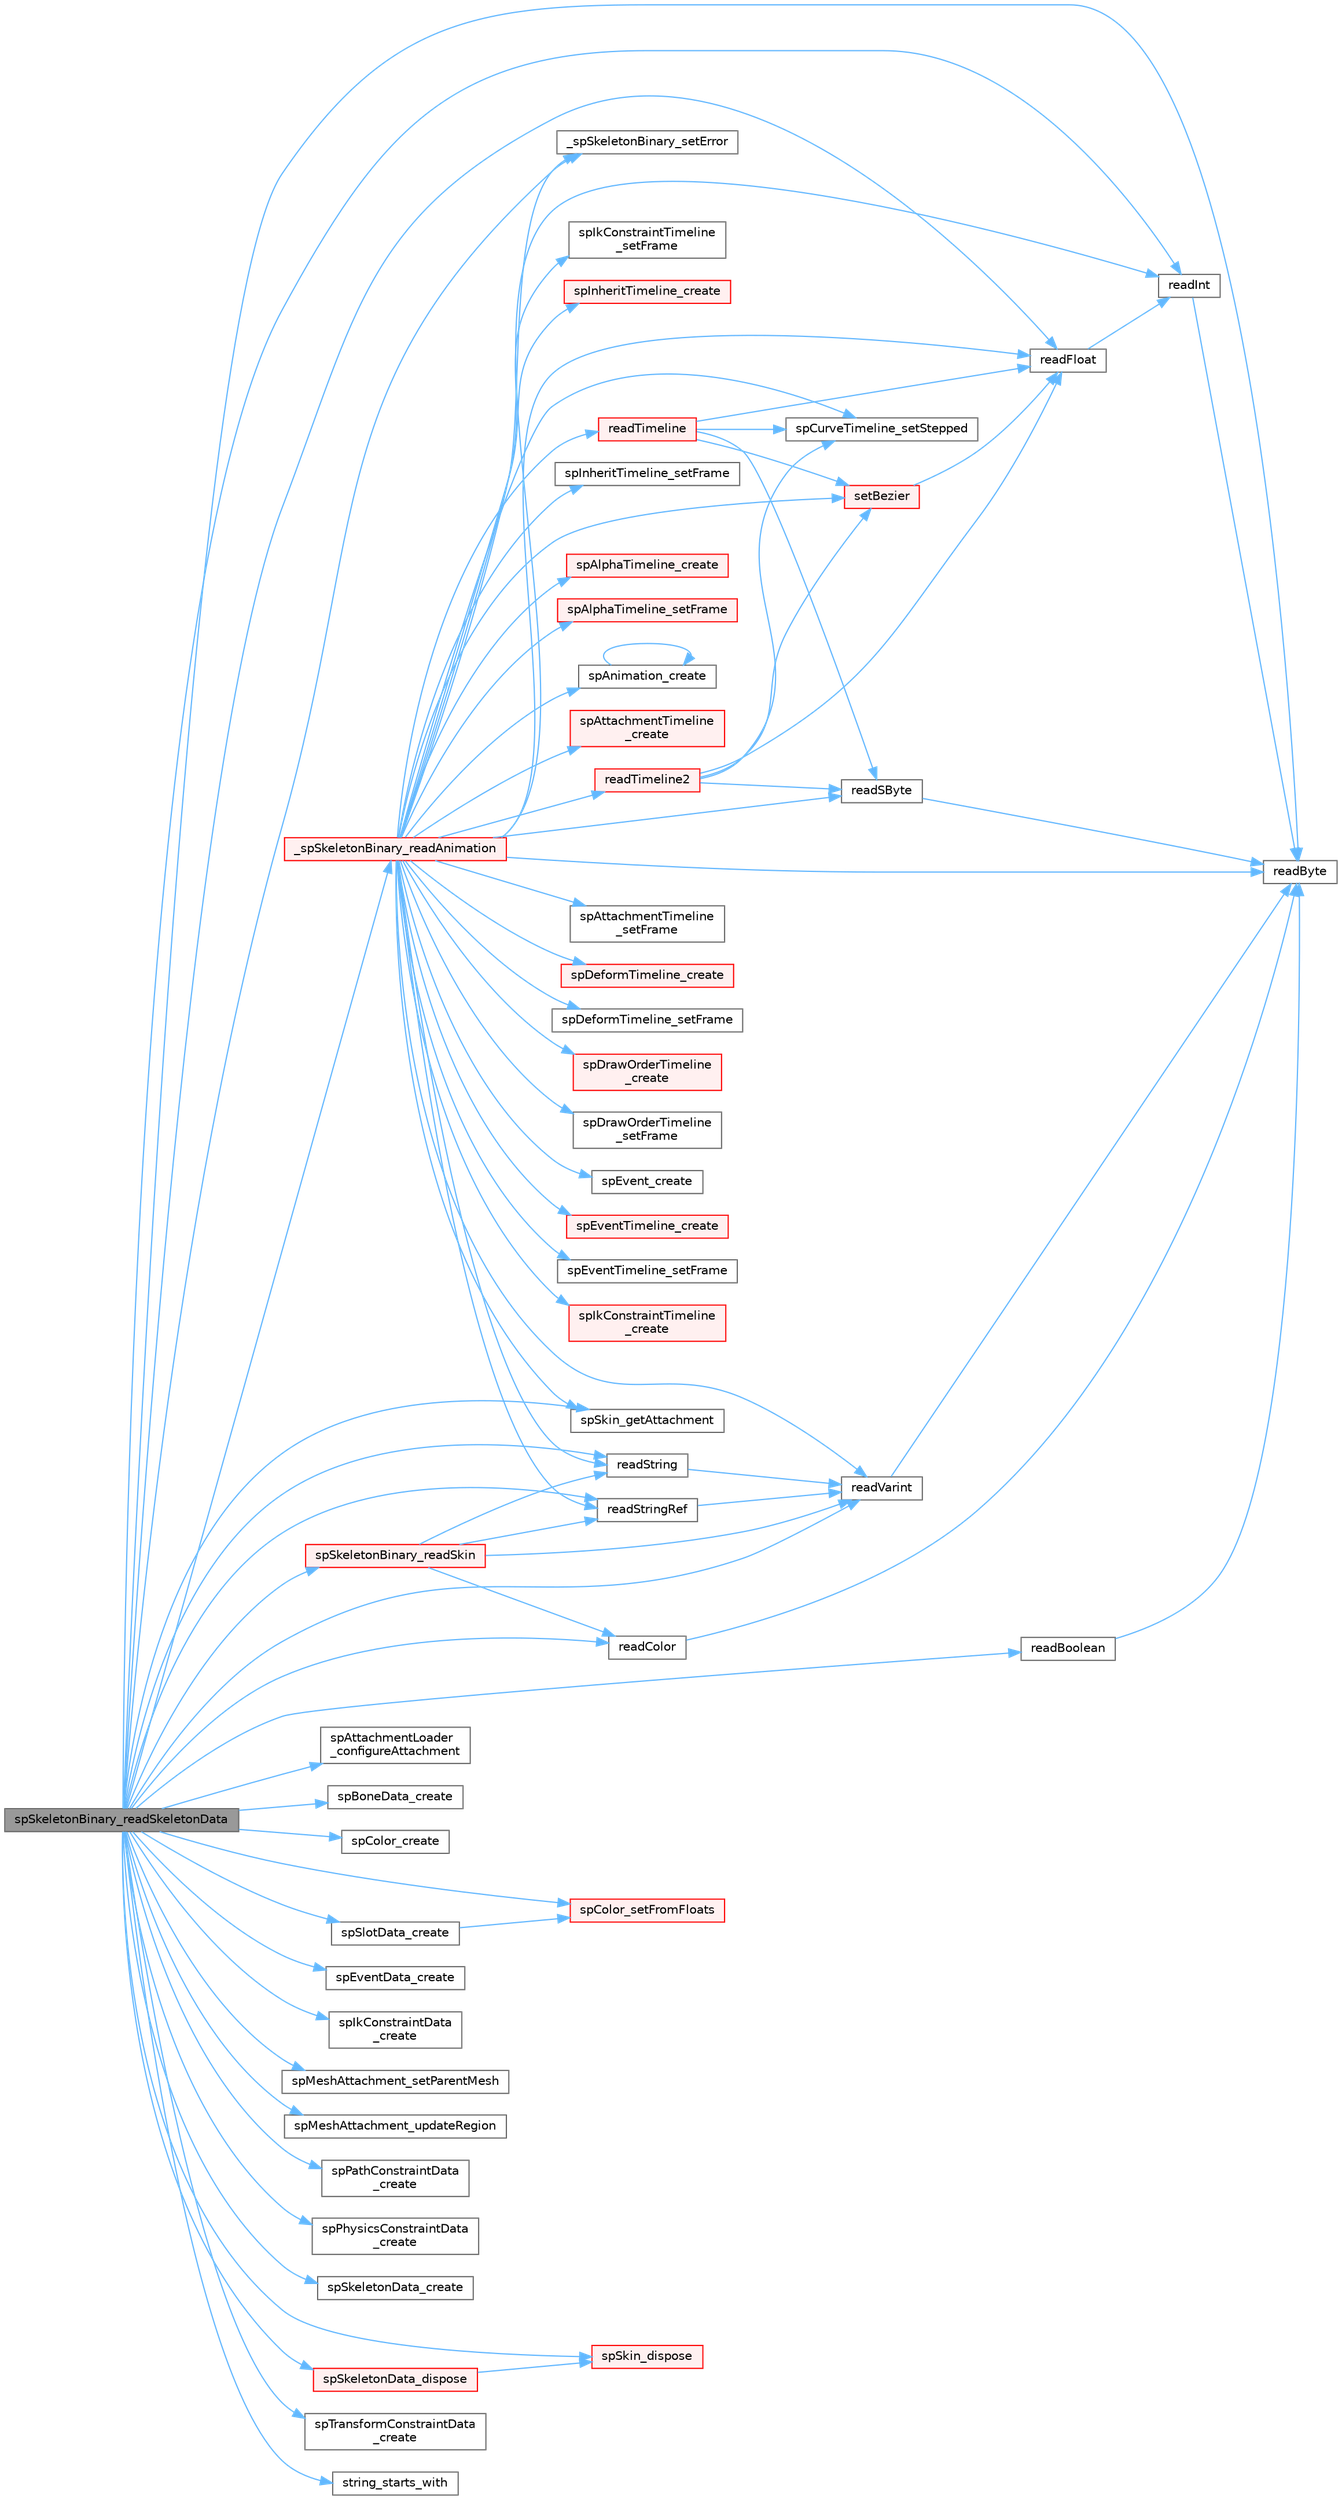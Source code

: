 digraph "spSkeletonBinary_readSkeletonData"
{
 // LATEX_PDF_SIZE
  bgcolor="transparent";
  edge [fontname=Helvetica,fontsize=10,labelfontname=Helvetica,labelfontsize=10];
  node [fontname=Helvetica,fontsize=10,shape=box,height=0.2,width=0.4];
  rankdir="LR";
  Node1 [id="Node000001",label="spSkeletonBinary_readSkeletonData",height=0.2,width=0.4,color="gray40", fillcolor="grey60", style="filled", fontcolor="black",tooltip=" "];
  Node1 -> Node2 [id="edge1_Node000001_Node000002",color="steelblue1",style="solid",tooltip=" "];
  Node2 [id="Node000002",label="_spSkeletonBinary_readAnimation",height=0.2,width=0.4,color="red", fillcolor="#FFF0F0", style="filled",URL="$_skeleton_binary_8c.html#a1074206953db34c7b533475e1b61a5c0",tooltip=" "];
  Node2 -> Node3 [id="edge2_Node000002_Node000003",color="steelblue1",style="solid",tooltip=" "];
  Node3 [id="Node000003",label="_spSkeletonBinary_setError",height=0.2,width=0.4,color="grey40", fillcolor="white", style="filled",URL="$_skeleton_binary_8c.html#aae1ebca646783f91e033296fa8109abb",tooltip=" "];
  Node2 -> Node4 [id="edge3_Node000002_Node000004",color="steelblue1",style="solid",tooltip=" "];
  Node4 [id="Node000004",label="readByte",height=0.2,width=0.4,color="grey40", fillcolor="white", style="filled",URL="$_skeleton_binary_8c.html#a3305c7afe5c82312ee18c6de6ade70be",tooltip=" "];
  Node2 -> Node5 [id="edge4_Node000002_Node000005",color="steelblue1",style="solid",tooltip=" "];
  Node5 [id="Node000005",label="readFloat",height=0.2,width=0.4,color="grey40", fillcolor="white", style="filled",URL="$_skeleton_binary_8c.html#aa6af44927256d57da88cc98bb6853d19",tooltip=" "];
  Node5 -> Node6 [id="edge5_Node000005_Node000006",color="steelblue1",style="solid",tooltip=" "];
  Node6 [id="Node000006",label="readInt",height=0.2,width=0.4,color="grey40", fillcolor="white", style="filled",URL="$_skeleton_binary_8c.html#a9981bc921125b44941d74f0aec2e8c5a",tooltip=" "];
  Node6 -> Node4 [id="edge6_Node000006_Node000004",color="steelblue1",style="solid",tooltip=" "];
  Node2 -> Node6 [id="edge7_Node000002_Node000006",color="steelblue1",style="solid",tooltip=" "];
  Node2 -> Node7 [id="edge8_Node000002_Node000007",color="steelblue1",style="solid",tooltip=" "];
  Node7 [id="Node000007",label="readSByte",height=0.2,width=0.4,color="grey40", fillcolor="white", style="filled",URL="$_skeleton_binary_8c.html#a97feb933b4767dfd8010528ee965fb93",tooltip=" "];
  Node7 -> Node4 [id="edge9_Node000007_Node000004",color="steelblue1",style="solid",tooltip=" "];
  Node2 -> Node8 [id="edge10_Node000002_Node000008",color="steelblue1",style="solid",tooltip=" "];
  Node8 [id="Node000008",label="readString",height=0.2,width=0.4,color="grey40", fillcolor="white", style="filled",URL="$_skeleton_binary_8c.html#a59c79c4cdf4477e46e362e3d1bd9d3d1",tooltip=" "];
  Node8 -> Node9 [id="edge11_Node000008_Node000009",color="steelblue1",style="solid",tooltip=" "];
  Node9 [id="Node000009",label="readVarint",height=0.2,width=0.4,color="grey40", fillcolor="white", style="filled",URL="$_skeleton_binary_8c.html#a84db4658f0ca6899551eb39ad418c5ca",tooltip=" "];
  Node9 -> Node4 [id="edge12_Node000009_Node000004",color="steelblue1",style="solid",tooltip=" "];
  Node2 -> Node10 [id="edge13_Node000002_Node000010",color="steelblue1",style="solid",tooltip=" "];
  Node10 [id="Node000010",label="readStringRef",height=0.2,width=0.4,color="grey40", fillcolor="white", style="filled",URL="$_skeleton_binary_8c.html#a0a10d3884d66463919e403b1070fb7d7",tooltip=" "];
  Node10 -> Node9 [id="edge14_Node000010_Node000009",color="steelblue1",style="solid",tooltip=" "];
  Node2 -> Node11 [id="edge15_Node000002_Node000011",color="steelblue1",style="solid",tooltip=" "];
  Node11 [id="Node000011",label="readTimeline",height=0.2,width=0.4,color="red", fillcolor="#FFF0F0", style="filled",URL="$_skeleton_binary_8c.html#a3ab888b2ec135ef852a965b731a2aebb",tooltip=" "];
  Node11 -> Node5 [id="edge16_Node000011_Node000005",color="steelblue1",style="solid",tooltip=" "];
  Node11 -> Node7 [id="edge17_Node000011_Node000007",color="steelblue1",style="solid",tooltip=" "];
  Node11 -> Node12 [id="edge18_Node000011_Node000012",color="steelblue1",style="solid",tooltip=" "];
  Node12 [id="Node000012",label="setBezier",height=0.2,width=0.4,color="red", fillcolor="#FFF0F0", style="filled",URL="$_skeleton_binary_8c.html#af19b5e951dd278d92333c683937e55ec",tooltip=" "];
  Node12 -> Node5 [id="edge19_Node000012_Node000005",color="steelblue1",style="solid",tooltip=" "];
  Node11 -> Node15 [id="edge20_Node000011_Node000015",color="steelblue1",style="solid",tooltip=" "];
  Node15 [id="Node000015",label="spCurveTimeline_setStepped",height=0.2,width=0.4,color="grey40", fillcolor="white", style="filled",URL="$_animation_8c.html#a2e63aee9626f4300da4feb77efc702d1",tooltip=" "];
  Node2 -> Node16 [id="edge21_Node000002_Node000016",color="steelblue1",style="solid",tooltip=" "];
  Node16 [id="Node000016",label="readTimeline2",height=0.2,width=0.4,color="red", fillcolor="#FFF0F0", style="filled",URL="$_skeleton_binary_8c.html#a89679107dc2d985c72fc2b525800fd24",tooltip=" "];
  Node16 -> Node5 [id="edge22_Node000016_Node000005",color="steelblue1",style="solid",tooltip=" "];
  Node16 -> Node7 [id="edge23_Node000016_Node000007",color="steelblue1",style="solid",tooltip=" "];
  Node16 -> Node12 [id="edge24_Node000016_Node000012",color="steelblue1",style="solid",tooltip=" "];
  Node16 -> Node15 [id="edge25_Node000016_Node000015",color="steelblue1",style="solid",tooltip=" "];
  Node2 -> Node9 [id="edge26_Node000002_Node000009",color="steelblue1",style="solid",tooltip=" "];
  Node2 -> Node12 [id="edge27_Node000002_Node000012",color="steelblue1",style="solid",tooltip=" "];
  Node2 -> Node18 [id="edge28_Node000002_Node000018",color="steelblue1",style="solid",tooltip=" "];
  Node18 [id="Node000018",label="spAlphaTimeline_create",height=0.2,width=0.4,color="red", fillcolor="#FFF0F0", style="filled",URL="$_animation_8c.html#a52374d8cc0fe3b3dcdbcb7707ec276e8",tooltip=" "];
  Node2 -> Node26 [id="edge29_Node000002_Node000026",color="steelblue1",style="solid",tooltip=" "];
  Node26 [id="Node000026",label="spAlphaTimeline_setFrame",height=0.2,width=0.4,color="red", fillcolor="#FFF0F0", style="filled",URL="$_animation_8c.html#a548e4b9c26d1c5992b41d5cf1b2c131c",tooltip=" "];
  Node2 -> Node27 [id="edge30_Node000002_Node000027",color="steelblue1",style="solid",tooltip=" "];
  Node27 [id="Node000027",label="spAnimation_create",height=0.2,width=0.4,color="grey40", fillcolor="white", style="filled",URL="$_animation_8c.html#a65727a6d5fed75b3c730b88337a91070",tooltip=" "];
  Node27 -> Node27 [id="edge31_Node000027_Node000027",color="steelblue1",style="solid",tooltip=" "];
  Node2 -> Node28 [id="edge32_Node000002_Node000028",color="steelblue1",style="solid",tooltip=" "];
  Node28 [id="Node000028",label="spAttachmentTimeline\l_create",height=0.2,width=0.4,color="red", fillcolor="#FFF0F0", style="filled",URL="$_animation_8c.html#aecb5bb1e50fac8beee15431bd6687fb4",tooltip=" "];
  Node2 -> Node37 [id="edge33_Node000002_Node000037",color="steelblue1",style="solid",tooltip=" "];
  Node37 [id="Node000037",label="spAttachmentTimeline\l_setFrame",height=0.2,width=0.4,color="grey40", fillcolor="white", style="filled",URL="$_animation_8c.html#ab8a1bba8844980c95a96fd8b06b0253c",tooltip=" "];
  Node2 -> Node15 [id="edge34_Node000002_Node000015",color="steelblue1",style="solid",tooltip=" "];
  Node2 -> Node38 [id="edge35_Node000002_Node000038",color="steelblue1",style="solid",tooltip=" "];
  Node38 [id="Node000038",label="spDeformTimeline_create",height=0.2,width=0.4,color="red", fillcolor="#FFF0F0", style="filled",URL="$_animation_8c.html#a465615a1f130f9762aa5db466a16036a",tooltip=" "];
  Node2 -> Node43 [id="edge36_Node000002_Node000043",color="steelblue1",style="solid",tooltip=" "];
  Node43 [id="Node000043",label="spDeformTimeline_setFrame",height=0.2,width=0.4,color="grey40", fillcolor="white", style="filled",URL="$_animation_8c.html#ac3edbe3db0530362a69ba5dbb53843a1",tooltip=" "];
  Node2 -> Node44 [id="edge37_Node000002_Node000044",color="steelblue1",style="solid",tooltip=" "];
  Node44 [id="Node000044",label="spDrawOrderTimeline\l_create",height=0.2,width=0.4,color="red", fillcolor="#FFF0F0", style="filled",URL="$_animation_8c.html#acffe3bc718e4be81d62d45637ca3c860",tooltip=" "];
  Node2 -> Node47 [id="edge38_Node000002_Node000047",color="steelblue1",style="solid",tooltip=" "];
  Node47 [id="Node000047",label="spDrawOrderTimeline\l_setFrame",height=0.2,width=0.4,color="grey40", fillcolor="white", style="filled",URL="$_animation_8c.html#ab7d06276dc0da458272ae9aa41e8c325",tooltip=" "];
  Node2 -> Node48 [id="edge39_Node000002_Node000048",color="steelblue1",style="solid",tooltip=" "];
  Node48 [id="Node000048",label="spEvent_create",height=0.2,width=0.4,color="grey40", fillcolor="white", style="filled",URL="$_event_8c.html#ad623953d06b685883e55006a92c27ec0",tooltip=" "];
  Node2 -> Node49 [id="edge40_Node000002_Node000049",color="steelblue1",style="solid",tooltip=" "];
  Node49 [id="Node000049",label="spEventTimeline_create",height=0.2,width=0.4,color="red", fillcolor="#FFF0F0", style="filled",URL="$_animation_8c.html#a9dbacf53f5371246d46f2218f9866b64",tooltip=" "];
  Node2 -> Node53 [id="edge41_Node000002_Node000053",color="steelblue1",style="solid",tooltip=" "];
  Node53 [id="Node000053",label="spEventTimeline_setFrame",height=0.2,width=0.4,color="grey40", fillcolor="white", style="filled",URL="$_animation_8c.html#aecd54a7e0c485c55961ab0ad847b11b0",tooltip=" "];
  Node2 -> Node54 [id="edge42_Node000002_Node000054",color="steelblue1",style="solid",tooltip=" "];
  Node54 [id="Node000054",label="spIkConstraintTimeline\l_create",height=0.2,width=0.4,color="red", fillcolor="#FFF0F0", style="filled",URL="$_animation_8c.html#adbb6e810ef9728cab33852bed26852db",tooltip=" "];
  Node2 -> Node57 [id="edge43_Node000002_Node000057",color="steelblue1",style="solid",tooltip=" "];
  Node57 [id="Node000057",label="spIkConstraintTimeline\l_setFrame",height=0.2,width=0.4,color="grey40", fillcolor="white", style="filled",URL="$_animation_8c.html#a6af17f1c2254442a5f63e9acaf46bb62",tooltip=" "];
  Node2 -> Node58 [id="edge44_Node000002_Node000058",color="steelblue1",style="solid",tooltip=" "];
  Node58 [id="Node000058",label="spInheritTimeline_create",height=0.2,width=0.4,color="red", fillcolor="#FFF0F0", style="filled",URL="$_animation_8c.html#a0e84f514802fe1eecdc2eea1b0358e98",tooltip=" "];
  Node2 -> Node61 [id="edge45_Node000002_Node000061",color="steelblue1",style="solid",tooltip=" "];
  Node61 [id="Node000061",label="spInheritTimeline_setFrame",height=0.2,width=0.4,color="grey40", fillcolor="white", style="filled",URL="$_animation_8c.html#ab59e872cbfb24e47950ad3634c44d1ff",tooltip=" "];
  Node2 -> Node32 [id="edge46_Node000002_Node000032",color="steelblue1",style="solid",tooltip=" "];
  Node32 [id="Node000032",label="spSkin_getAttachment",height=0.2,width=0.4,color="grey40", fillcolor="white", style="filled",URL="$_skin_8c.html#ac997acb956b1c876912cd56c0fb9ed95",tooltip=" "];
  Node1 -> Node3 [id="edge47_Node000001_Node000003",color="steelblue1",style="solid",tooltip=" "];
  Node1 -> Node133 [id="edge48_Node000001_Node000133",color="steelblue1",style="solid",tooltip=" "];
  Node133 [id="Node000133",label="readBoolean",height=0.2,width=0.4,color="grey40", fillcolor="white", style="filled",URL="$_skeleton_binary_8c.html#ad8e6d6c1071c34e21ae22cbcec7a5ae0",tooltip=" "];
  Node133 -> Node4 [id="edge49_Node000133_Node000004",color="steelblue1",style="solid",tooltip=" "];
  Node1 -> Node4 [id="edge50_Node000001_Node000004",color="steelblue1",style="solid",tooltip=" "];
  Node1 -> Node134 [id="edge51_Node000001_Node000134",color="steelblue1",style="solid",tooltip=" "];
  Node134 [id="Node000134",label="readColor",height=0.2,width=0.4,color="grey40", fillcolor="white", style="filled",URL="$_skeleton_binary_8c.html#ad8c6f87b10ae383b466f80599fcf1ae9",tooltip=" "];
  Node134 -> Node4 [id="edge52_Node000134_Node000004",color="steelblue1",style="solid",tooltip=" "];
  Node1 -> Node5 [id="edge53_Node000001_Node000005",color="steelblue1",style="solid",tooltip=" "];
  Node1 -> Node6 [id="edge54_Node000001_Node000006",color="steelblue1",style="solid",tooltip=" "];
  Node1 -> Node8 [id="edge55_Node000001_Node000008",color="steelblue1",style="solid",tooltip=" "];
  Node1 -> Node10 [id="edge56_Node000001_Node000010",color="steelblue1",style="solid",tooltip=" "];
  Node1 -> Node9 [id="edge57_Node000001_Node000009",color="steelblue1",style="solid",tooltip=" "];
  Node1 -> Node135 [id="edge58_Node000001_Node000135",color="steelblue1",style="solid",tooltip=" "];
  Node135 [id="Node000135",label="spAttachmentLoader\l_configureAttachment",height=0.2,width=0.4,color="grey40", fillcolor="white", style="filled",URL="$_attachment_loader_8c.html#afbecb6d745e52fd673ad74c8baeec2fe",tooltip=" "];
  Node1 -> Node136 [id="edge59_Node000001_Node000136",color="steelblue1",style="solid",tooltip=" "];
  Node136 [id="Node000136",label="spBoneData_create",height=0.2,width=0.4,color="grey40", fillcolor="white", style="filled",URL="$_bone_data_8c.html#ac3c8f709751d675e974d832dc0890ca5",tooltip=" "];
  Node1 -> Node137 [id="edge60_Node000001_Node000137",color="steelblue1",style="solid",tooltip=" "];
  Node137 [id="Node000137",label="spColor_create",height=0.2,width=0.4,color="grey40", fillcolor="white", style="filled",URL="$_color_8c.html#a562371a5141606fba73e0a131bd2baf4",tooltip=" "];
  Node1 -> Node93 [id="edge61_Node000001_Node000093",color="steelblue1",style="solid",tooltip=" "];
  Node93 [id="Node000093",label="spColor_setFromFloats",height=0.2,width=0.4,color="red", fillcolor="#FFF0F0", style="filled",URL="$_color_8c.html#aef2bc0c9016302022f25c89ba5b36a2c",tooltip=" "];
  Node1 -> Node138 [id="edge62_Node000001_Node000138",color="steelblue1",style="solid",tooltip=" "];
  Node138 [id="Node000138",label="spEventData_create",height=0.2,width=0.4,color="grey40", fillcolor="white", style="filled",URL="$_event_data_8c.html#af36a07f3ef0e00edba172d9bf36bddda",tooltip=" "];
  Node1 -> Node139 [id="edge63_Node000001_Node000139",color="steelblue1",style="solid",tooltip=" "];
  Node139 [id="Node000139",label="spIkConstraintData\l_create",height=0.2,width=0.4,color="grey40", fillcolor="white", style="filled",URL="$_ik_constraint_data_8c.html#a73f2514a2e6de74df9a220de142d679a",tooltip=" "];
  Node1 -> Node140 [id="edge64_Node000001_Node000140",color="steelblue1",style="solid",tooltip=" "];
  Node140 [id="Node000140",label="spMeshAttachment_setParentMesh",height=0.2,width=0.4,color="grey40", fillcolor="white", style="filled",URL="$_mesh_attachment_8c.html#af281234df8499ed6f950748fda7641b2",tooltip=" "];
  Node1 -> Node141 [id="edge65_Node000001_Node000141",color="steelblue1",style="solid",tooltip=" "];
  Node141 [id="Node000141",label="spMeshAttachment_updateRegion",height=0.2,width=0.4,color="grey40", fillcolor="white", style="filled",URL="$_mesh_attachment_8c.html#adc9fc4a1152b194678a4e43003f64370",tooltip=" "];
  Node1 -> Node142 [id="edge66_Node000001_Node000142",color="steelblue1",style="solid",tooltip=" "];
  Node142 [id="Node000142",label="spPathConstraintData\l_create",height=0.2,width=0.4,color="grey40", fillcolor="white", style="filled",URL="$_path_constraint_data_8c.html#ad0332cb61203e6e27f2ea9d953f41d78",tooltip=" "];
  Node1 -> Node143 [id="edge67_Node000001_Node000143",color="steelblue1",style="solid",tooltip=" "];
  Node143 [id="Node000143",label="spPhysicsConstraintData\l_create",height=0.2,width=0.4,color="grey40", fillcolor="white", style="filled",URL="$_physics_constraint_data_8c.html#a7c4bd213ca2bd2457150cd7acb67ab2c",tooltip=" "];
  Node1 -> Node144 [id="edge68_Node000001_Node000144",color="steelblue1",style="solid",tooltip=" "];
  Node144 [id="Node000144",label="spSkeletonBinary_readSkin",height=0.2,width=0.4,color="red", fillcolor="#FFF0F0", style="filled",URL="$_skeleton_binary_8c.html#add50e39d64d56640b112b83eb89cd4ca",tooltip=" "];
  Node144 -> Node134 [id="edge69_Node000144_Node000134",color="steelblue1",style="solid",tooltip=" "];
  Node144 -> Node8 [id="edge70_Node000144_Node000008",color="steelblue1",style="solid",tooltip=" "];
  Node144 -> Node10 [id="edge71_Node000144_Node000010",color="steelblue1",style="solid",tooltip=" "];
  Node144 -> Node9 [id="edge72_Node000144_Node000009",color="steelblue1",style="solid",tooltip=" "];
  Node1 -> Node159 [id="edge73_Node000001_Node000159",color="steelblue1",style="solid",tooltip=" "];
  Node159 [id="Node000159",label="spSkeletonData_create",height=0.2,width=0.4,color="grey40", fillcolor="white", style="filled",URL="$_skeleton_data_8c.html#a4c5a8ed50db4df62cfd3d34bdab36186",tooltip=" "];
  Node1 -> Node160 [id="edge74_Node000001_Node000160",color="steelblue1",style="solid",tooltip=" "];
  Node160 [id="Node000160",label="spSkeletonData_dispose",height=0.2,width=0.4,color="red", fillcolor="#FFF0F0", style="filled",URL="$_skeleton_data_8c.html#afd9f9725b11c94e4c65be6d053cf243a",tooltip=" "];
  Node160 -> Node167 [id="edge75_Node000160_Node000167",color="steelblue1",style="solid",tooltip=" "];
  Node167 [id="Node000167",label="spSkin_dispose",height=0.2,width=0.4,color="red", fillcolor="#FFF0F0", style="filled",URL="$_skin_8c.html#a1f04df537901e63d8e3a9d0f5499288a",tooltip=" "];
  Node1 -> Node167 [id="edge76_Node000001_Node000167",color="steelblue1",style="solid",tooltip=" "];
  Node1 -> Node32 [id="edge77_Node000001_Node000032",color="steelblue1",style="solid",tooltip=" "];
  Node1 -> Node172 [id="edge78_Node000001_Node000172",color="steelblue1",style="solid",tooltip=" "];
  Node172 [id="Node000172",label="spSlotData_create",height=0.2,width=0.4,color="grey40", fillcolor="white", style="filled",URL="$_slot_data_8c.html#a3a6057917066aa791cbabacff35f53f4",tooltip=" "];
  Node172 -> Node93 [id="edge79_Node000172_Node000093",color="steelblue1",style="solid",tooltip=" "];
  Node1 -> Node173 [id="edge80_Node000001_Node000173",color="steelblue1",style="solid",tooltip=" "];
  Node173 [id="Node000173",label="spTransformConstraintData\l_create",height=0.2,width=0.4,color="grey40", fillcolor="white", style="filled",URL="$_transform_constraint_data_8c.html#a0e2f6d0cd4dc7a88a34967847259e990",tooltip=" "];
  Node1 -> Node174 [id="edge81_Node000001_Node000174",color="steelblue1",style="solid",tooltip=" "];
  Node174 [id="Node000174",label="string_starts_with",height=0.2,width=0.4,color="grey40", fillcolor="white", style="filled",URL="$_skeleton_binary_8c.html#a6c87e2e57c64bf2ba2023d5880cdc28b",tooltip=" "];
}
